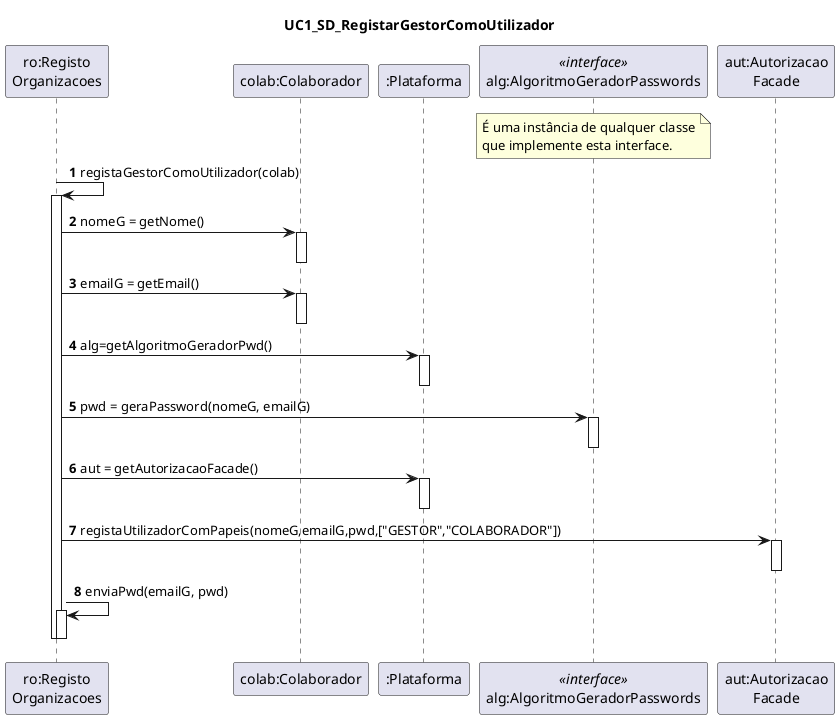 @startuml
title UC1_SD_RegistarGestorComoUtilizador
autonumber

participant "ro:Registo\nOrganizacoes" as ORGS
participant "colab:Colaborador" as COLAB
participant ":Plataforma" as PLAT
participant "alg:AlgoritmoGeradorPasswords" as ALG << interface >>
participant "aut:Autorizacao\nFacade" as AUT

note over of ALG
 É uma instância de qualquer classe
 que implemente esta interface.
end note

ORGS -> ORGS: registaGestorComoUtilizador(colab)
activate ORGS

ORGS -> COLAB: nomeG = getNome()
activate COLAB
deactivate COLAB
ORGS -> COLAB: emailG = getEmail()
activate COLAB
deactivate COLAB

ORGS -> PLAT : alg=getAlgoritmoGeradorPwd()
activate PLAT
deactivate PLAT

ORGS -> ALG: pwd = geraPassword(nomeG, emailG)
activate ALG
deactivate ALG

ORGS -> PLAT : aut = getAutorizacaoFacade()
activate PLAT
deactivate PLAT

ORGS -> AUT: registaUtilizadorComPapeis(nomeG,emailG,pwd,["GESTOR","COLABORADOR"])
activate AUT
deactivate AUT


ORGS -> ORGS: enviaPwd(emailG, pwd)
activate ORGS
deactivate ORGS

deactivate ORGS
@enduml